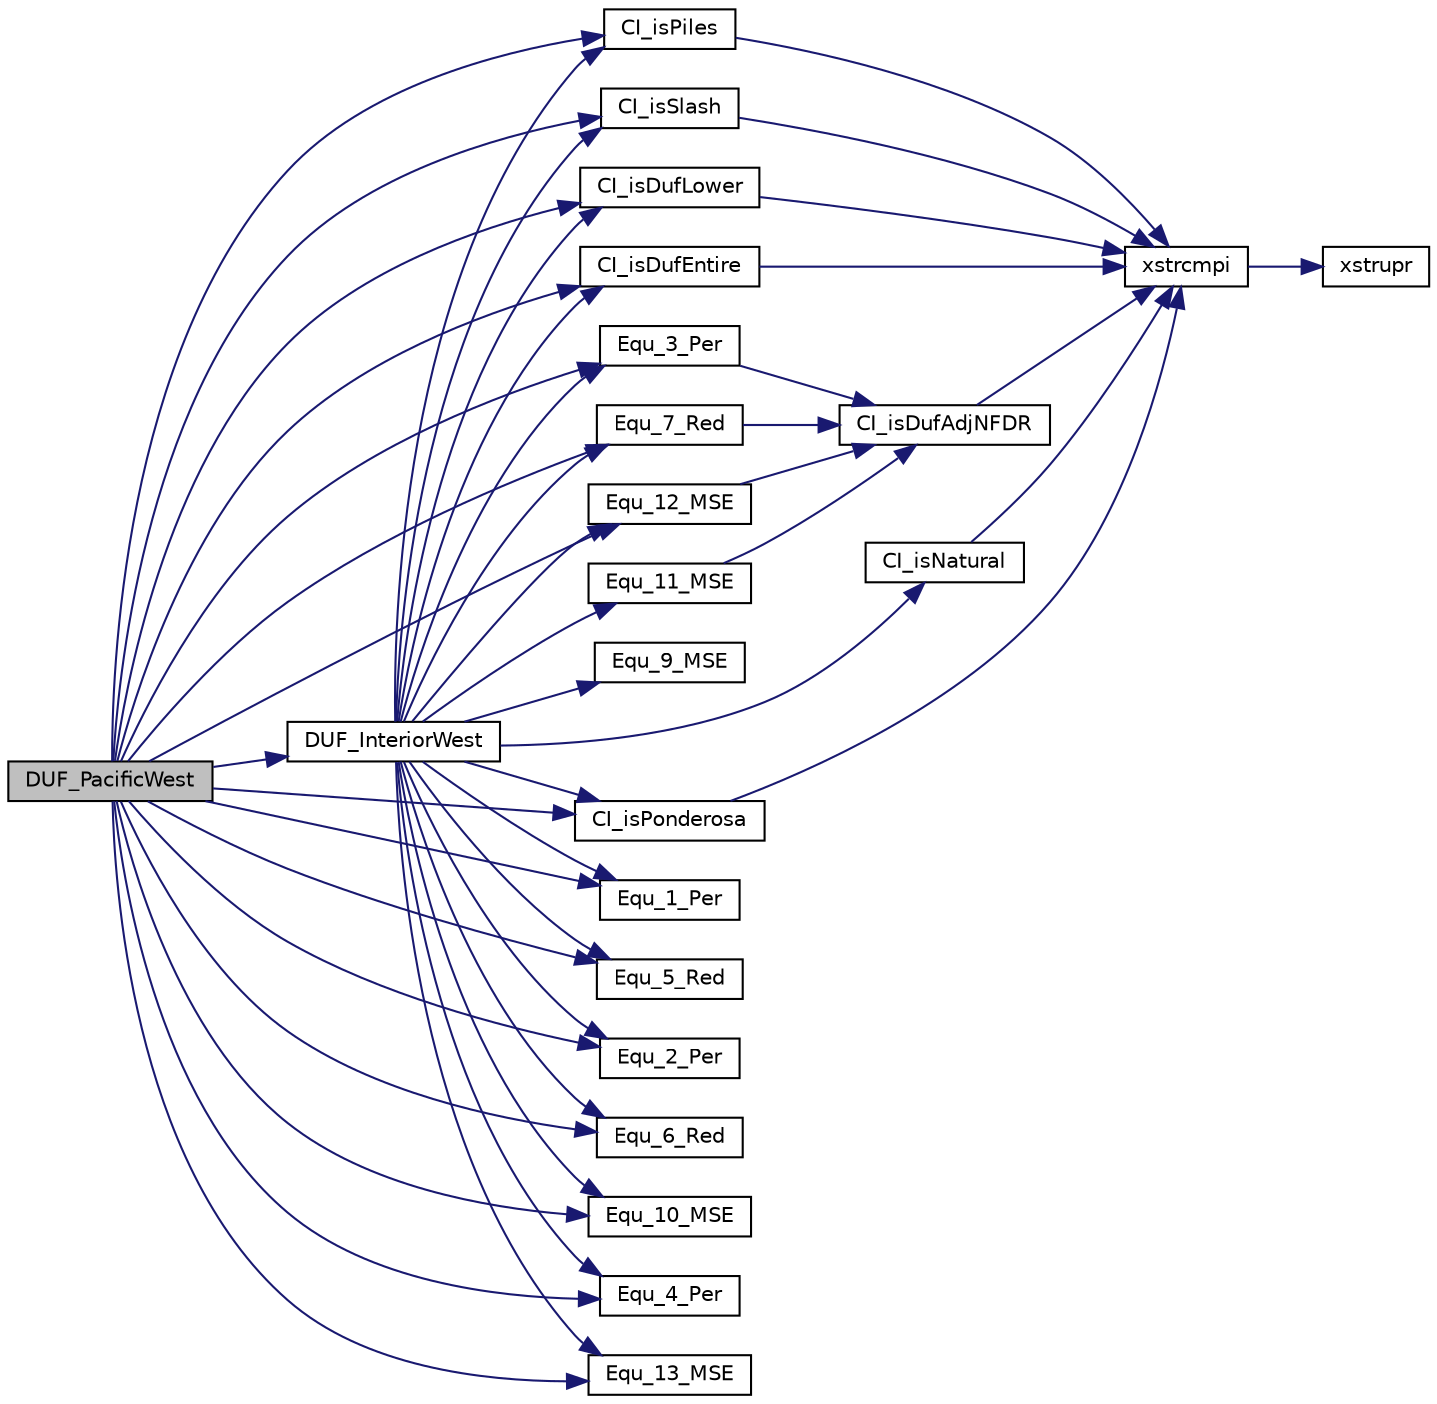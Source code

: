 digraph "DUF_PacificWest"
{
  edge [fontname="Helvetica",fontsize="10",labelfontname="Helvetica",labelfontsize="10"];
  node [fontname="Helvetica",fontsize="10",shape=record];
  rankdir="LR";
  Node1 [label="DUF_PacificWest",height=0.2,width=0.4,color="black", fillcolor="grey75", style="filled", fontcolor="black"];
  Node1 -> Node2 [color="midnightblue",fontsize="10",style="solid",fontname="Helvetica"];
  Node2 [label="CI_isPiles",height=0.2,width=0.4,color="black", fillcolor="white", style="filled",URL="$fof__ci_8c.html#acac95d76ac4503b6b2cf70a617b55503"];
  Node2 -> Node3 [color="midnightblue",fontsize="10",style="solid",fontname="Helvetica"];
  Node3 [label="xstrcmpi",height=0.2,width=0.4,color="black", fillcolor="white", style="filled",URL="$fof__ansi_8h.html#ae4a2af8fafbd412557cbf887bb828c13"];
  Node3 -> Node4 [color="midnightblue",fontsize="10",style="solid",fontname="Helvetica"];
  Node4 [label="xstrupr",height=0.2,width=0.4,color="black", fillcolor="white", style="filled",URL="$fof__unix_8c.html#a597515502edd92634b421f7f86824375"];
  Node1 -> Node5 [color="midnightblue",fontsize="10",style="solid",fontname="Helvetica"];
  Node5 [label="CI_isSlash",height=0.2,width=0.4,color="black", fillcolor="white", style="filled",URL="$fof__ci_8c.html#a336d87710b45e28076a9c954ade18b7e"];
  Node5 -> Node3 [color="midnightblue",fontsize="10",style="solid",fontname="Helvetica"];
  Node1 -> Node6 [color="midnightblue",fontsize="10",style="solid",fontname="Helvetica"];
  Node6 [label="DUF_InteriorWest",height=0.2,width=0.4,color="black", fillcolor="white", style="filled",URL="$fof__duf_8c.html#afc322b95242c6c2ba13dba748838b562"];
  Node6 -> Node2 [color="midnightblue",fontsize="10",style="solid",fontname="Helvetica"];
  Node6 -> Node7 [color="midnightblue",fontsize="10",style="solid",fontname="Helvetica"];
  Node7 [label="CI_isNatural",height=0.2,width=0.4,color="black", fillcolor="white", style="filled",URL="$fof__ci_8c.html#a07c69289cef1fc870f00c8153317d4de"];
  Node7 -> Node3 [color="midnightblue",fontsize="10",style="solid",fontname="Helvetica"];
  Node6 -> Node5 [color="midnightblue",fontsize="10",style="solid",fontname="Helvetica"];
  Node6 -> Node8 [color="midnightblue",fontsize="10",style="solid",fontname="Helvetica"];
  Node8 [label="CI_isDufLower",height=0.2,width=0.4,color="black", fillcolor="white", style="filled",URL="$fof__ci_8c.html#a871f1b2863359cb57a51cb330a75af0b"];
  Node8 -> Node3 [color="midnightblue",fontsize="10",style="solid",fontname="Helvetica"];
  Node6 -> Node9 [color="midnightblue",fontsize="10",style="solid",fontname="Helvetica"];
  Node9 [label="Equ_1_Per",height=0.2,width=0.4,color="black", fillcolor="white", style="filled",URL="$fof__duf_8c.html#ad497dd2080e046a59010edf3e98a4a58"];
  Node6 -> Node10 [color="midnightblue",fontsize="10",style="solid",fontname="Helvetica"];
  Node10 [label="Equ_5_Red",height=0.2,width=0.4,color="black", fillcolor="white", style="filled",URL="$fof__duf_8c.html#aa6c8dbd59861d5ddbc2337f3db881839"];
  Node6 -> Node11 [color="midnightblue",fontsize="10",style="solid",fontname="Helvetica"];
  Node11 [label="Equ_9_MSE",height=0.2,width=0.4,color="black", fillcolor="white", style="filled",URL="$fof__duf_8c.html#aa8fd8d322d19dff9115aec2f62632557"];
  Node6 -> Node12 [color="midnightblue",fontsize="10",style="solid",fontname="Helvetica"];
  Node12 [label="CI_isDufEntire",height=0.2,width=0.4,color="black", fillcolor="white", style="filled",URL="$fof__ci_8c.html#a7313e8bc3f58e28d49fabdefd3d8c92d"];
  Node12 -> Node3 [color="midnightblue",fontsize="10",style="solid",fontname="Helvetica"];
  Node6 -> Node13 [color="midnightblue",fontsize="10",style="solid",fontname="Helvetica"];
  Node13 [label="Equ_2_Per",height=0.2,width=0.4,color="black", fillcolor="white", style="filled",URL="$fof__duf_8c.html#ae2c52427c7d7368cf5027bafdd7408d3"];
  Node6 -> Node14 [color="midnightblue",fontsize="10",style="solid",fontname="Helvetica"];
  Node14 [label="Equ_6_Red",height=0.2,width=0.4,color="black", fillcolor="white", style="filled",URL="$fof__duf_8c.html#a56db849e139ffa2ff5ac3db2ea46860f"];
  Node6 -> Node15 [color="midnightblue",fontsize="10",style="solid",fontname="Helvetica"];
  Node15 [label="Equ_10_MSE",height=0.2,width=0.4,color="black", fillcolor="white", style="filled",URL="$fof__duf_8c.html#aa8ef5b4feb38affaf81f869952c4b629"];
  Node6 -> Node16 [color="midnightblue",fontsize="10",style="solid",fontname="Helvetica"];
  Node16 [label="Equ_3_Per",height=0.2,width=0.4,color="black", fillcolor="white", style="filled",URL="$fof__duf_8c.html#a6179d86f9910c305dbfac17d0208282d"];
  Node16 -> Node17 [color="midnightblue",fontsize="10",style="solid",fontname="Helvetica"];
  Node17 [label="CI_isDufAdjNFDR",height=0.2,width=0.4,color="black", fillcolor="white", style="filled",URL="$fof__ci_8c.html#ae0c9eed5d7856b096c50bc8d39544fa7"];
  Node17 -> Node3 [color="midnightblue",fontsize="10",style="solid",fontname="Helvetica"];
  Node6 -> Node18 [color="midnightblue",fontsize="10",style="solid",fontname="Helvetica"];
  Node18 [label="Equ_7_Red",height=0.2,width=0.4,color="black", fillcolor="white", style="filled",URL="$fof__duf_8c.html#a4640d2954d7c36e9d361247a90eb4367"];
  Node18 -> Node17 [color="midnightblue",fontsize="10",style="solid",fontname="Helvetica"];
  Node6 -> Node19 [color="midnightblue",fontsize="10",style="solid",fontname="Helvetica"];
  Node19 [label="Equ_11_MSE",height=0.2,width=0.4,color="black", fillcolor="white", style="filled",URL="$fof__duf_8c.html#a675c890b1fbcadcb60c597d4a3bc7e12"];
  Node19 -> Node17 [color="midnightblue",fontsize="10",style="solid",fontname="Helvetica"];
  Node6 -> Node20 [color="midnightblue",fontsize="10",style="solid",fontname="Helvetica"];
  Node20 [label="CI_isPonderosa",height=0.2,width=0.4,color="black", fillcolor="white", style="filled",URL="$fof__ci_8c.html#aebcec5d3d23b3c527eafcab11948c276"];
  Node20 -> Node3 [color="midnightblue",fontsize="10",style="solid",fontname="Helvetica"];
  Node6 -> Node21 [color="midnightblue",fontsize="10",style="solid",fontname="Helvetica"];
  Node21 [label="Equ_4_Per",height=0.2,width=0.4,color="black", fillcolor="white", style="filled",URL="$fof__duf_8c.html#ac04b164bd75c526673cac948bcbc225e"];
  Node6 -> Node22 [color="midnightblue",fontsize="10",style="solid",fontname="Helvetica"];
  Node22 [label="Equ_13_MSE",height=0.2,width=0.4,color="black", fillcolor="white", style="filled",URL="$fof__duf_8c.html#abec033cc20494f86ea682e1212cb4e1b"];
  Node6 -> Node23 [color="midnightblue",fontsize="10",style="solid",fontname="Helvetica"];
  Node23 [label="Equ_12_MSE",height=0.2,width=0.4,color="black", fillcolor="white", style="filled",URL="$fof__duf_8c.html#af9b5087e927a14d849a0a0de797f3a6a"];
  Node23 -> Node17 [color="midnightblue",fontsize="10",style="solid",fontname="Helvetica"];
  Node1 -> Node20 [color="midnightblue",fontsize="10",style="solid",fontname="Helvetica"];
  Node1 -> Node8 [color="midnightblue",fontsize="10",style="solid",fontname="Helvetica"];
  Node1 -> Node21 [color="midnightblue",fontsize="10",style="solid",fontname="Helvetica"];
  Node1 -> Node10 [color="midnightblue",fontsize="10",style="solid",fontname="Helvetica"];
  Node1 -> Node22 [color="midnightblue",fontsize="10",style="solid",fontname="Helvetica"];
  Node1 -> Node12 [color="midnightblue",fontsize="10",style="solid",fontname="Helvetica"];
  Node1 -> Node13 [color="midnightblue",fontsize="10",style="solid",fontname="Helvetica"];
  Node1 -> Node14 [color="midnightblue",fontsize="10",style="solid",fontname="Helvetica"];
  Node1 -> Node15 [color="midnightblue",fontsize="10",style="solid",fontname="Helvetica"];
  Node1 -> Node16 [color="midnightblue",fontsize="10",style="solid",fontname="Helvetica"];
  Node1 -> Node18 [color="midnightblue",fontsize="10",style="solid",fontname="Helvetica"];
  Node1 -> Node23 [color="midnightblue",fontsize="10",style="solid",fontname="Helvetica"];
  Node1 -> Node9 [color="midnightblue",fontsize="10",style="solid",fontname="Helvetica"];
}
